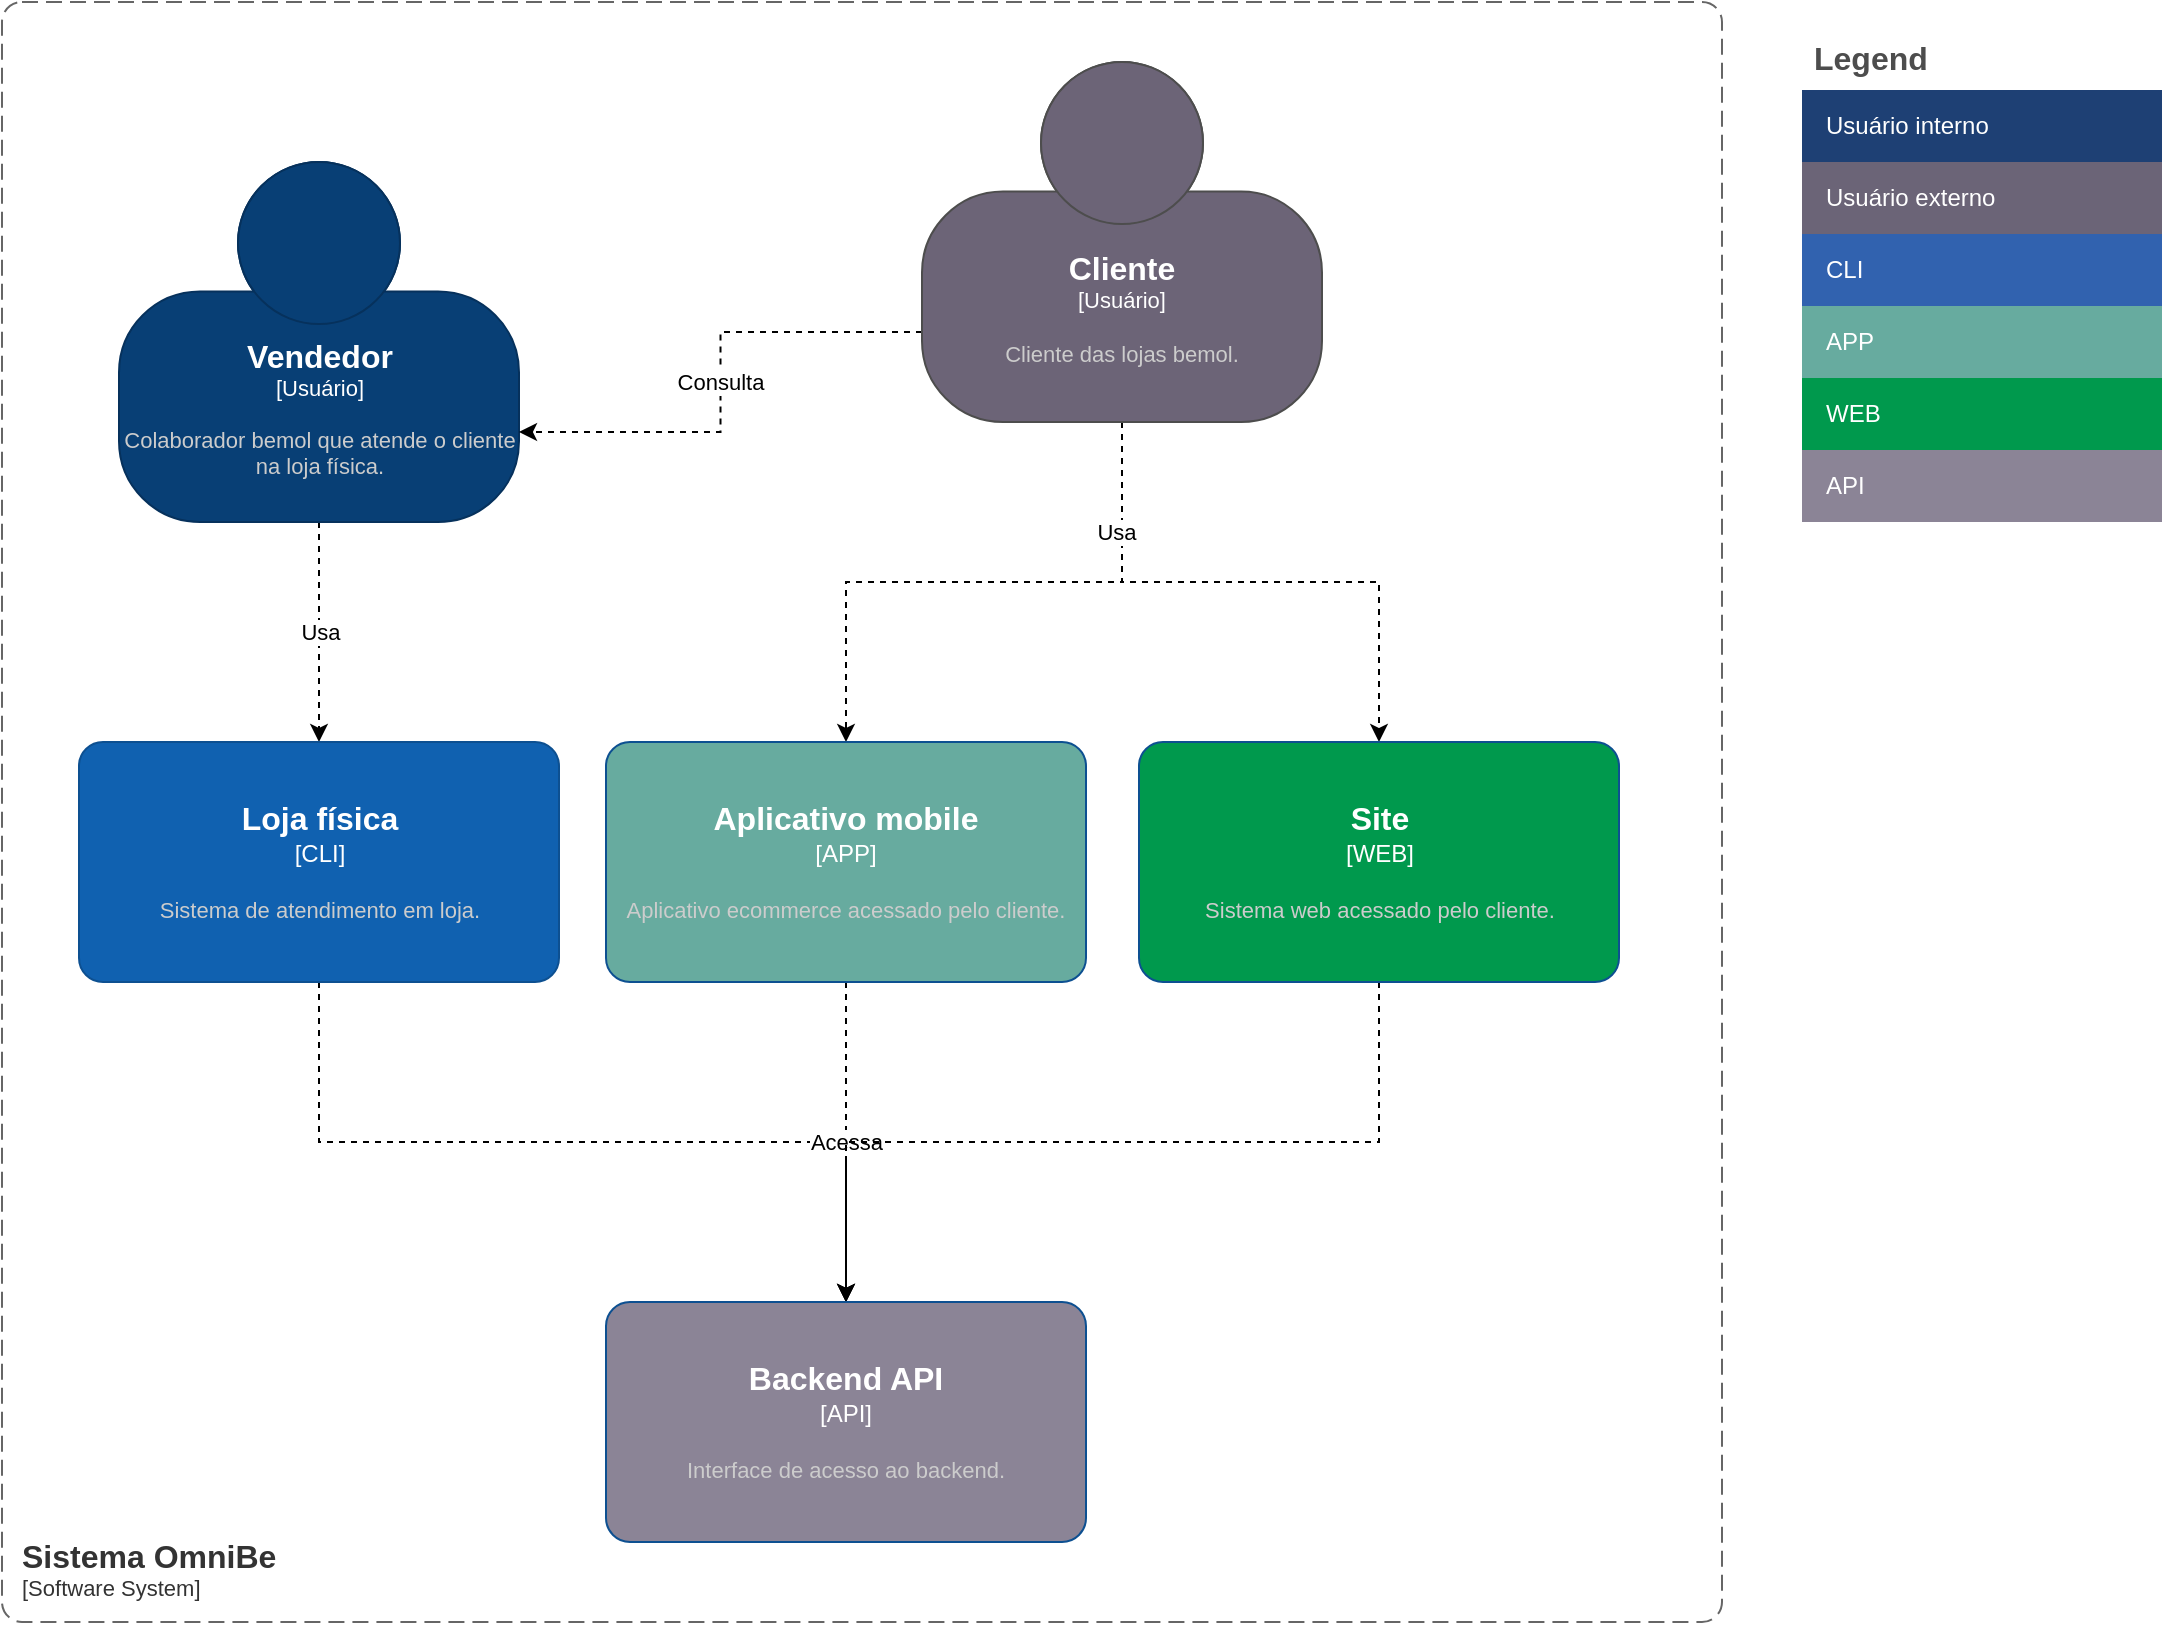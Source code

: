 <mxfile version="20.8.10" type="device" pages="2"><diagram name="Contexto" id="2Sg_0qX1LGdTYfwoYbcA"><mxGraphModel dx="1434" dy="844" grid="1" gridSize="10" guides="1" tooltips="1" connect="1" arrows="1" fold="1" page="1" pageScale="1" pageWidth="827" pageHeight="1169" math="0" shadow="0"><root><mxCell id="0"/><mxCell id="1" parent="0"/><mxCell id="n_OD804MzNMxrAsIn5s2-7" value="Usa" style="edgeStyle=orthogonalEdgeStyle;rounded=0;orthogonalLoop=1;jettySize=auto;html=1;dashed=1;" parent="1" source="n_OD804MzNMxrAsIn5s2-2" target="n_OD804MzNMxrAsIn5s2-4" edge="1"><mxGeometry relative="1" as="geometry"/></mxCell><object placeholders="1" c4Name="Vendedor" c4Type="Usuário" c4Description="Colaborador bemol que atende o cliente na loja física." label="&lt;font style=&quot;font-size: 16px&quot;&gt;&lt;b&gt;%c4Name%&lt;/b&gt;&lt;/font&gt;&lt;div&gt;[%c4Type%]&lt;/div&gt;&lt;br&gt;&lt;div&gt;&lt;font style=&quot;font-size: 11px&quot;&gt;&lt;font color=&quot;#cccccc&quot;&gt;%c4Description%&lt;/font&gt;&lt;/div&gt;" id="n_OD804MzNMxrAsIn5s2-2"><mxCell style="html=1;fontSize=11;dashed=0;whiteSpace=wrap;fillColor=#083F75;strokeColor=#06315C;fontColor=#ffffff;shape=mxgraph.c4.person2;align=center;metaEdit=1;points=[[0.5,0,0],[1,0.5,0],[1,0.75,0],[0.75,1,0],[0.5,1,0],[0.25,1,0],[0,0.75,0],[0,0.5,0]];resizable=0;" parent="1" vertex="1"><mxGeometry x="88.5" y="120" width="200" height="180" as="geometry"/></mxCell></object><mxCell id="n_OD804MzNMxrAsIn5s2-8" style="edgeStyle=orthogonalEdgeStyle;rounded=0;orthogonalLoop=1;jettySize=auto;html=1;entryX=0.5;entryY=0;entryDx=0;entryDy=0;entryPerimeter=0;dashed=1;" parent="1" source="n_OD804MzNMxrAsIn5s2-3" target="n_OD804MzNMxrAsIn5s2-5" edge="1"><mxGeometry relative="1" as="geometry"/></mxCell><mxCell id="n_OD804MzNMxrAsIn5s2-9" style="edgeStyle=orthogonalEdgeStyle;rounded=0;orthogonalLoop=1;jettySize=auto;html=1;exitX=0.5;exitY=1;exitDx=0;exitDy=0;exitPerimeter=0;dashed=1;" parent="1" source="n_OD804MzNMxrAsIn5s2-3" target="n_OD804MzNMxrAsIn5s2-6" edge="1"><mxGeometry relative="1" as="geometry"/></mxCell><mxCell id="n_OD804MzNMxrAsIn5s2-13" value="Usa" style="edgeLabel;html=1;align=center;verticalAlign=middle;resizable=0;points=[];" parent="n_OD804MzNMxrAsIn5s2-9" vertex="1" connectable="0"><mxGeometry x="-0.618" y="-3" relative="1" as="geometry"><mxPoint as="offset"/></mxGeometry></mxCell><mxCell id="n_OD804MzNMxrAsIn5s2-10" value="Consulta" style="edgeStyle=orthogonalEdgeStyle;rounded=0;orthogonalLoop=1;jettySize=auto;html=1;exitX=0;exitY=0.75;exitDx=0;exitDy=0;exitPerimeter=0;entryX=1;entryY=0.75;entryDx=0;entryDy=0;entryPerimeter=0;dashed=1;" parent="1" source="n_OD804MzNMxrAsIn5s2-3" target="n_OD804MzNMxrAsIn5s2-2" edge="1"><mxGeometry relative="1" as="geometry"/></mxCell><object placeholders="1" c4Name="Cliente" c4Type="Usuário" c4Description="Cliente das lojas bemol." label="&lt;font style=&quot;font-size: 16px&quot;&gt;&lt;b&gt;%c4Name%&lt;/b&gt;&lt;/font&gt;&lt;div&gt;[%c4Type%]&lt;/div&gt;&lt;br&gt;&lt;div&gt;&lt;font style=&quot;font-size: 11px&quot;&gt;&lt;font color=&quot;#cccccc&quot;&gt;%c4Description%&lt;/font&gt;&lt;/div&gt;" id="n_OD804MzNMxrAsIn5s2-3"><mxCell style="html=1;fontSize=11;dashed=0;whiteSpace=wrap;fillColor=#6C6477;strokeColor=#4D4D4D;fontColor=#ffffff;shape=mxgraph.c4.person2;align=center;metaEdit=1;points=[[0.5,0,0],[1,0.5,0],[1,0.75,0],[0.75,1,0],[0.5,1,0],[0.25,1,0],[0,0.75,0],[0,0.5,0]];resizable=0;" parent="1" vertex="1"><mxGeometry x="490" y="70" width="200" height="180" as="geometry"/></mxCell></object><mxCell id="n_OD804MzNMxrAsIn5s2-15" value="" style="edgeStyle=orthogonalEdgeStyle;rounded=0;orthogonalLoop=1;jettySize=auto;html=1;exitX=0.5;exitY=1;exitDx=0;exitDy=0;exitPerimeter=0;entryX=0.5;entryY=0;entryDx=0;entryDy=0;entryPerimeter=0;dashed=1;" parent="1" source="n_OD804MzNMxrAsIn5s2-4" target="n_OD804MzNMxrAsIn5s2-14" edge="1"><mxGeometry relative="1" as="geometry"/></mxCell><object placeholders="1" c4Name="Loja física" c4Type="CLI" c4Description="Sistema de atendimento em loja." label="&lt;font style=&quot;font-size: 16px&quot;&gt;&lt;b&gt;%c4Name%&lt;/b&gt;&lt;/font&gt;&lt;div&gt;[%c4Type%]&lt;/div&gt;&lt;br&gt;&lt;div&gt;&lt;font style=&quot;font-size: 11px&quot;&gt;&lt;font color=&quot;#cccccc&quot;&gt;%c4Description%&lt;/font&gt;&lt;/div&gt;" id="n_OD804MzNMxrAsIn5s2-4"><mxCell style="rounded=1;whiteSpace=wrap;html=1;labelBackgroundColor=none;fillColor=#1061B0;fontColor=#ffffff;align=center;arcSize=10;strokeColor=#0D5091;metaEdit=1;resizable=0;points=[[0.25,0,0],[0.5,0,0],[0.75,0,0],[1,0.25,0],[1,0.5,0],[1,0.75,0],[0.75,1,0],[0.5,1,0],[0.25,1,0],[0,0.75,0],[0,0.5,0],[0,0.25,0]];" parent="1" vertex="1"><mxGeometry x="68.5" y="410" width="240" height="120" as="geometry"/></mxCell></object><mxCell id="n_OD804MzNMxrAsIn5s2-16" value="Acessa" style="edgeStyle=orthogonalEdgeStyle;rounded=0;orthogonalLoop=1;jettySize=auto;html=1;exitX=0.5;exitY=1;exitDx=0;exitDy=0;exitPerimeter=0;dashed=1;" parent="1" source="n_OD804MzNMxrAsIn5s2-5" target="n_OD804MzNMxrAsIn5s2-14" edge="1"><mxGeometry relative="1" as="geometry"/></mxCell><object placeholders="1" c4Name="Aplicativo mobile" c4Type="APP" c4Description="Aplicativo ecommerce acessado pelo cliente." label="&lt;font style=&quot;font-size: 16px&quot;&gt;&lt;b&gt;%c4Name%&lt;/b&gt;&lt;/font&gt;&lt;div&gt;[%c4Type%]&lt;/div&gt;&lt;br&gt;&lt;div&gt;&lt;font style=&quot;font-size: 11px&quot;&gt;&lt;font color=&quot;#cccccc&quot;&gt;%c4Description%&lt;/font&gt;&lt;/div&gt;" id="n_OD804MzNMxrAsIn5s2-5"><mxCell style="rounded=1;whiteSpace=wrap;html=1;labelBackgroundColor=none;fillColor=#67AB9F;fontColor=#ffffff;align=center;arcSize=10;strokeColor=#0D5091;metaEdit=1;resizable=0;points=[[0.25,0,0],[0.5,0,0],[0.75,0,0],[1,0.25,0],[1,0.5,0],[1,0.75,0],[0.75,1,0],[0.5,1,0],[0.25,1,0],[0,0.75,0],[0,0.5,0],[0,0.25,0]];" parent="1" vertex="1"><mxGeometry x="332" y="410" width="240" height="120" as="geometry"/></mxCell></object><mxCell id="n_OD804MzNMxrAsIn5s2-17" value="" style="edgeStyle=orthogonalEdgeStyle;rounded=0;orthogonalLoop=1;jettySize=auto;html=1;exitX=0.5;exitY=1;exitDx=0;exitDy=0;exitPerimeter=0;entryX=0.5;entryY=0;entryDx=0;entryDy=0;entryPerimeter=0;dashed=1;" parent="1" source="n_OD804MzNMxrAsIn5s2-6" target="n_OD804MzNMxrAsIn5s2-14" edge="1"><mxGeometry relative="1" as="geometry"/></mxCell><object placeholders="1" c4Name="Site" c4Type="WEB" c4Description="Sistema web acessado pelo cliente." label="&lt;font style=&quot;font-size: 16px&quot;&gt;&lt;b&gt;%c4Name%&lt;/b&gt;&lt;/font&gt;&lt;div&gt;[%c4Type%]&lt;/div&gt;&lt;br&gt;&lt;div&gt;&lt;font style=&quot;font-size: 11px&quot;&gt;&lt;font color=&quot;#cccccc&quot;&gt;%c4Description%&lt;/font&gt;&lt;/div&gt;" id="n_OD804MzNMxrAsIn5s2-6"><mxCell style="rounded=1;whiteSpace=wrap;html=1;labelBackgroundColor=none;fillColor=#00994D;fontColor=#ffffff;align=center;arcSize=10;strokeColor=#0D5091;metaEdit=1;resizable=0;points=[[0.25,0,0],[0.5,0,0],[0.75,0,0],[1,0.25,0],[1,0.5,0],[1,0.75,0],[0.75,1,0],[0.5,1,0],[0.25,1,0],[0,0.75,0],[0,0.5,0],[0,0.25,0]];" parent="1" vertex="1"><mxGeometry x="598.5" y="410" width="240" height="120" as="geometry"/></mxCell></object><object placeholders="1" c4Name="Backend API" c4Type="API" c4Description="Interface de acesso ao backend." label="&lt;font style=&quot;font-size: 16px&quot;&gt;&lt;b&gt;%c4Name%&lt;/b&gt;&lt;/font&gt;&lt;div&gt;[%c4Type%]&lt;/div&gt;&lt;br&gt;&lt;div&gt;&lt;font style=&quot;font-size: 11px&quot;&gt;&lt;font color=&quot;#cccccc&quot;&gt;%c4Description%&lt;/font&gt;&lt;/div&gt;" link="data:page/id,efz4EovcManSVRCEYJfD" id="n_OD804MzNMxrAsIn5s2-14"><mxCell style="rounded=1;whiteSpace=wrap;html=1;labelBackgroundColor=none;fillColor=#8B8496;fontColor=#ffffff;align=center;arcSize=10;strokeColor=#0D5091;metaEdit=1;resizable=0;points=[[0.25,0,0],[0.5,0,0],[0.75,0,0],[1,0.25,0],[1,0.5,0],[1,0.75,0],[0.75,1,0],[0.5,1,0],[0.25,1,0],[0,0.75,0],[0,0.5,0],[0,0.25,0]];" parent="1" vertex="1"><mxGeometry x="332" y="690" width="240" height="120" as="geometry"/></mxCell></object><mxCell id="n_OD804MzNMxrAsIn5s2-20" value="Legend" style="shape=table;startSize=30;container=1;collapsible=0;childLayout=tableLayout;fontSize=16;align=left;verticalAlign=top;fillColor=none;strokeColor=none;fontColor=#4D4D4D;fontStyle=1;spacingLeft=6;spacing=0;resizable=0;strokeWidth=1;" parent="1" vertex="1"><mxGeometry x="930" y="54" width="180" height="246" as="geometry"/></mxCell><mxCell id="n_OD804MzNMxrAsIn5s2-21" value="" style="shape=tableRow;horizontal=0;startSize=0;swimlaneHead=0;swimlaneBody=0;strokeColor=inherit;top=0;left=0;bottom=0;right=0;collapsible=0;dropTarget=0;fillColor=none;points=[[0,0.5],[1,0.5]];portConstraint=eastwest;fontSize=12;" parent="n_OD804MzNMxrAsIn5s2-20" vertex="1"><mxGeometry y="30" width="180" height="36" as="geometry"/></mxCell><mxCell id="n_OD804MzNMxrAsIn5s2-22" value="Usuário interno" style="shape=partialRectangle;html=1;whiteSpace=wrap;connectable=0;strokeColor=inherit;overflow=hidden;fillColor=#1E4074;top=0;left=0;bottom=0;right=0;pointerEvents=1;fontSize=12;align=left;fontColor=#FFFFFF;gradientColor=none;spacingLeft=10;spacingRight=4;" parent="n_OD804MzNMxrAsIn5s2-21" vertex="1"><mxGeometry width="180" height="36" as="geometry"><mxRectangle width="180" height="36" as="alternateBounds"/></mxGeometry></mxCell><mxCell id="n_OD804MzNMxrAsIn5s2-29" value="" style="shape=tableRow;horizontal=0;startSize=0;swimlaneHead=0;swimlaneBody=0;strokeColor=inherit;top=0;left=0;bottom=0;right=0;collapsible=0;dropTarget=0;fillColor=none;points=[[0,0.5],[1,0.5]];portConstraint=eastwest;fontSize=12;" parent="n_OD804MzNMxrAsIn5s2-20" vertex="1"><mxGeometry y="66" width="180" height="36" as="geometry"/></mxCell><mxCell id="n_OD804MzNMxrAsIn5s2-30" value="Usuário externo" style="shape=partialRectangle;html=1;whiteSpace=wrap;connectable=0;strokeColor=inherit;overflow=hidden;fillColor=#6b6477;top=0;left=0;bottom=0;right=0;pointerEvents=1;fontSize=12;align=left;fontColor=#FFFFFF;gradientColor=none;spacingLeft=10;spacingRight=4;" parent="n_OD804MzNMxrAsIn5s2-29" vertex="1"><mxGeometry width="180" height="36" as="geometry"><mxRectangle width="180" height="36" as="alternateBounds"/></mxGeometry></mxCell><mxCell id="n_OD804MzNMxrAsIn5s2-23" value="" style="shape=tableRow;horizontal=0;startSize=0;swimlaneHead=0;swimlaneBody=0;strokeColor=inherit;top=0;left=0;bottom=0;right=0;collapsible=0;dropTarget=0;fillColor=none;points=[[0,0.5],[1,0.5]];portConstraint=eastwest;fontSize=12;" parent="n_OD804MzNMxrAsIn5s2-20" vertex="1"><mxGeometry y="102" width="180" height="36" as="geometry"/></mxCell><mxCell id="n_OD804MzNMxrAsIn5s2-24" value="CLI" style="shape=partialRectangle;html=1;whiteSpace=wrap;connectable=0;strokeColor=inherit;overflow=hidden;fillColor=#3162AF;top=0;left=0;bottom=0;right=0;pointerEvents=1;fontSize=12;align=left;fontColor=#FFFFFF;gradientColor=none;spacingLeft=10;spacingRight=4;" parent="n_OD804MzNMxrAsIn5s2-23" vertex="1"><mxGeometry width="180" height="36" as="geometry"><mxRectangle width="180" height="36" as="alternateBounds"/></mxGeometry></mxCell><mxCell id="n_OD804MzNMxrAsIn5s2-25" value="" style="shape=tableRow;horizontal=0;startSize=0;swimlaneHead=0;swimlaneBody=0;strokeColor=inherit;top=0;left=0;bottom=0;right=0;collapsible=0;dropTarget=0;fillColor=none;points=[[0,0.5],[1,0.5]];portConstraint=eastwest;fontSize=12;" parent="n_OD804MzNMxrAsIn5s2-20" vertex="1"><mxGeometry y="138" width="180" height="36" as="geometry"/></mxCell><mxCell id="n_OD804MzNMxrAsIn5s2-26" value="APP" style="shape=partialRectangle;html=1;whiteSpace=wrap;connectable=0;strokeColor=inherit;overflow=hidden;fillColor=#67AB9F;top=0;left=0;bottom=0;right=0;pointerEvents=1;fontSize=12;align=left;fontColor=#FFFFFF;gradientColor=none;spacingLeft=10;spacingRight=4;" parent="n_OD804MzNMxrAsIn5s2-25" vertex="1"><mxGeometry width="180" height="36" as="geometry"><mxRectangle width="180" height="36" as="alternateBounds"/></mxGeometry></mxCell><mxCell id="n_OD804MzNMxrAsIn5s2-33" value="" style="shape=tableRow;horizontal=0;startSize=0;swimlaneHead=0;swimlaneBody=0;strokeColor=inherit;top=0;left=0;bottom=0;right=0;collapsible=0;dropTarget=0;fillColor=none;points=[[0,0.5],[1,0.5]];portConstraint=eastwest;fontSize=12;" parent="n_OD804MzNMxrAsIn5s2-20" vertex="1"><mxGeometry y="174" width="180" height="36" as="geometry"/></mxCell><mxCell id="n_OD804MzNMxrAsIn5s2-34" value="WEB" style="shape=partialRectangle;html=1;whiteSpace=wrap;connectable=0;strokeColor=inherit;overflow=hidden;fillColor=#00994D;top=0;left=0;bottom=0;right=0;pointerEvents=1;fontSize=12;align=left;fontColor=#FFFFFF;gradientColor=none;spacingLeft=10;spacingRight=4;" parent="n_OD804MzNMxrAsIn5s2-33" vertex="1"><mxGeometry width="180" height="36" as="geometry"><mxRectangle width="180" height="36" as="alternateBounds"/></mxGeometry></mxCell><mxCell id="n_OD804MzNMxrAsIn5s2-31" value="" style="shape=tableRow;horizontal=0;startSize=0;swimlaneHead=0;swimlaneBody=0;strokeColor=inherit;top=0;left=0;bottom=0;right=0;collapsible=0;dropTarget=0;fillColor=none;points=[[0,0.5],[1,0.5]];portConstraint=eastwest;fontSize=12;" parent="n_OD804MzNMxrAsIn5s2-20" vertex="1"><mxGeometry y="210" width="180" height="36" as="geometry"/></mxCell><mxCell id="n_OD804MzNMxrAsIn5s2-32" value="API" style="shape=partialRectangle;html=1;whiteSpace=wrap;connectable=0;strokeColor=inherit;overflow=hidden;fillColor=#8b8496;top=0;left=0;bottom=0;right=0;pointerEvents=1;fontSize=12;align=left;fontColor=#FFFFFF;gradientColor=none;spacingLeft=10;spacingRight=4;" parent="n_OD804MzNMxrAsIn5s2-31" vertex="1"><mxGeometry width="180" height="36" as="geometry"><mxRectangle width="180" height="36" as="alternateBounds"/></mxGeometry></mxCell><object placeholders="1" c4Name="Sistema OmniBe" c4Type="SystemScopeBoundary" c4Application="Software System" label="&lt;font style=&quot;font-size: 16px&quot;&gt;&lt;b&gt;&lt;div style=&quot;text-align: left&quot;&gt;%c4Name%&lt;/div&gt;&lt;/b&gt;&lt;/font&gt;&lt;div style=&quot;text-align: left&quot;&gt;[%c4Application%]&lt;/div&gt;" id="n_OD804MzNMxrAsIn5s2-37"><mxCell style="rounded=1;fontSize=11;whiteSpace=wrap;html=1;dashed=1;arcSize=20;fillColor=none;strokeColor=#666666;fontColor=#333333;labelBackgroundColor=none;align=left;verticalAlign=bottom;labelBorderColor=none;spacingTop=0;spacing=10;dashPattern=8 4;metaEdit=1;rotatable=0;perimeter=rectanglePerimeter;noLabel=0;labelPadding=0;allowArrows=0;connectable=0;expand=0;recursiveResize=0;editable=1;pointerEvents=0;absoluteArcSize=1;points=[[0.25,0,0],[0.5,0,0],[0.75,0,0],[1,0.25,0],[1,0.5,0],[1,0.75,0],[0.75,1,0],[0.5,1,0],[0.25,1,0],[0,0.75,0],[0,0.5,0],[0,0.25,0]];strokeWidth=1;" parent="1" vertex="1"><mxGeometry x="30" y="40" width="860" height="810" as="geometry"/></mxCell></object></root></mxGraphModel></diagram><diagram id="efz4EovcManSVRCEYJfD" name="Backend API"><mxGraphModel dx="1434" dy="844" grid="1" gridSize="10" guides="1" tooltips="1" connect="1" arrows="1" fold="1" page="1" pageScale="1" pageWidth="827" pageHeight="1169" math="0" shadow="0"><root><mxCell id="0"/><mxCell id="1" parent="0"/><object placeholders="1" c4Type="DB" c4Container="Container" c4Technology="MySQL" c4Description="Base de dados compartilhada entre os canais de acesso. Contendo os mesmos dados de usuários e produtos para todas as plataformas." label="&lt;font style=&quot;font-size: 16px&quot;&gt;&lt;b&gt;%c4Type%&lt;/b&gt;&lt;/font&gt;&lt;div&gt;[%c4Container%:&amp;nbsp;%c4Technology%]&lt;/div&gt;&lt;br&gt;&lt;div&gt;&lt;font style=&quot;font-size: 11px&quot;&gt;&lt;font color=&quot;#E6E6E6&quot;&gt;%c4Description%&lt;/font&gt;&lt;/div&gt;" id="puoD345ZjyUF6sJrbHyM-1"><mxCell style="shape=cylinder3;size=10;whiteSpace=wrap;html=1;boundedLbl=1;rounded=0;labelBackgroundColor=none;fillColor=#EA6B66;fontSize=12;fontColor=#ffffff;align=center;strokeColor=#0E7DAD;metaEdit=1;points=[[0.5,0,0],[1,0.25,0],[1,0.5,0],[1,0.75,0],[0.5,1,0],[0,0.75,0],[0,0.5,0],[0,0.25,0]];resizable=0;strokeWidth=1;" parent="1" vertex="1"><mxGeometry x="587" y="870" width="240" height="120" as="geometry"/></mxCell></object><mxCell id="GS-dJAZ281fbipNI3XYY-5" value="JS" style="edgeStyle=orthogonalEdgeStyle;rounded=0;orthogonalLoop=1;jettySize=auto;html=1;exitX=0.75;exitY=1;exitDx=0;exitDy=0;exitPerimeter=0;entryX=0.5;entryY=0;entryDx=0;entryDy=0;entryPerimeter=0;dashed=1;" parent="1" source="puoD345ZjyUF6sJrbHyM-2" target="puoD345ZjyUF6sJrbHyM-1" edge="1"><mxGeometry relative="1" as="geometry"><mxPoint as="offset"/></mxGeometry></mxCell><mxCell id="GS-dJAZ281fbipNI3XYY-7" value="HTTPS (JSON)" style="edgeStyle=orthogonalEdgeStyle;rounded=0;orthogonalLoop=1;jettySize=auto;html=1;exitX=0.25;exitY=1;exitDx=0;exitDy=0;exitPerimeter=0;entryX=0.5;entryY=0;entryDx=0;entryDy=0;entryPerimeter=0;dashed=1;" parent="1" source="puoD345ZjyUF6sJrbHyM-2" target="GS-dJAZ281fbipNI3XYY-6" edge="1"><mxGeometry relative="1" as="geometry"/></mxCell><object placeholders="1" c4Name="Backend API" c4Type="Container" c4Technology="NodeJS" c4Description="Interface de acesso ao backend." label="&lt;font style=&quot;font-size: 16px&quot;&gt;&lt;b&gt;%c4Name%&lt;/b&gt;&lt;/font&gt;&lt;div&gt;[%c4Type%: %c4Technology%]&lt;/div&gt;&lt;br&gt;&lt;div&gt;&lt;font style=&quot;font-size: 11px&quot;&gt;&lt;font color=&quot;#E6E6E6&quot;&gt;%c4Description%&lt;/font&gt;&lt;/div&gt;" id="puoD345ZjyUF6sJrbHyM-2"><mxCell style="rounded=1;whiteSpace=wrap;html=1;fontSize=11;labelBackgroundColor=none;fillColor=#67AB9F;fontColor=#ffffff;align=center;arcSize=10;strokeColor=#0E7DAD;metaEdit=1;resizable=0;points=[[0.25,0,0],[0.5,0,0],[0.75,0,0],[1,0.25,0],[1,0.5,0],[1,0.75,0],[0.75,1,0],[0.5,1,0],[0.25,1,0],[0,0.75,0],[0,0.5,0],[0,0.25,0]];strokeWidth=1;" parent="1" vertex="1"><mxGeometry x="390" y="670" width="240" height="120" as="geometry"/></mxCell></object><mxCell id="GS-dJAZ281fbipNI3XYY-2" value="Acessa" style="edgeStyle=orthogonalEdgeStyle;rounded=0;orthogonalLoop=1;jettySize=auto;html=1;exitX=0.5;exitY=1;exitDx=0;exitDy=0;exitPerimeter=0;entryX=0.5;entryY=0;entryDx=0;entryDy=0;entryPerimeter=0;dashed=1;" parent="1" source="6RWO3nPRho-_JZ973tYS-1" target="bisekKfKD3aszrHr6YCk-3" edge="1"><mxGeometry relative="1" as="geometry"/></mxCell><object placeholders="1" c4Name="Vendedor" c4Type="Usuário" c4Description="Colaborador bemol que atende o cliente na loja física." label="&lt;font style=&quot;font-size: 16px&quot;&gt;&lt;b&gt;%c4Name%&lt;/b&gt;&lt;/font&gt;&lt;div&gt;[%c4Type%]&lt;/div&gt;&lt;br&gt;&lt;div&gt;&lt;font style=&quot;font-size: 11px&quot;&gt;&lt;font color=&quot;#cccccc&quot;&gt;%c4Description%&lt;/font&gt;&lt;/div&gt;" id="6RWO3nPRho-_JZ973tYS-1"><mxCell style="html=1;fontSize=11;dashed=0;whiteSpace=wrap;fillColor=#083F75;strokeColor=#06315C;fontColor=#ffffff;shape=mxgraph.c4.person2;align=center;metaEdit=1;points=[[0.5,0,0],[1,0.5,0],[1,0.75,0],[0.75,1,0],[0.5,1,0],[0.25,1,0],[0,0.75,0],[0,0.5,0]];resizable=0;" parent="1" vertex="1"><mxGeometry x="130" y="40" width="200" height="180" as="geometry"/></mxCell></object><mxCell id="GS-dJAZ281fbipNI3XYY-1" value="Consulta" style="edgeStyle=orthogonalEdgeStyle;rounded=0;orthogonalLoop=1;jettySize=auto;html=1;exitX=0;exitY=0.75;exitDx=0;exitDy=0;exitPerimeter=0;dashed=1;entryX=1;entryY=0.75;entryDx=0;entryDy=0;entryPerimeter=0;" parent="1" source="6RWO3nPRho-_JZ973tYS-2" target="6RWO3nPRho-_JZ973tYS-1" edge="1"><mxGeometry relative="1" as="geometry"/></mxCell><mxCell id="GS-dJAZ281fbipNI3XYY-3" value="" style="edgeStyle=orthogonalEdgeStyle;rounded=0;orthogonalLoop=1;jettySize=auto;html=1;exitX=0.5;exitY=1;exitDx=0;exitDy=0;exitPerimeter=0;dashed=1;" parent="1" source="6RWO3nPRho-_JZ973tYS-2" target="6RWO3nPRho-_JZ973tYS-3" edge="1"><mxGeometry relative="1" as="geometry"/></mxCell><mxCell id="bisekKfKD3aszrHr6YCk-4" style="edgeStyle=orthogonalEdgeStyle;rounded=0;orthogonalLoop=1;jettySize=auto;html=1;exitX=0.5;exitY=1;exitDx=0;exitDy=0;exitPerimeter=0;entryX=0.5;entryY=0;entryDx=0;entryDy=0;entryPerimeter=0;fontFamily=Helvetica;fontSize=12;fontColor=#ffffff;dashed=1;" edge="1" parent="1" source="6RWO3nPRho-_JZ973tYS-2" target="Y0K-XVjIHhZjU9TFW40B-1"><mxGeometry relative="1" as="geometry"><mxPoint x="710" y="370.0" as="targetPoint"/></mxGeometry></mxCell><object placeholders="1" c4Name="Cliente" c4Type="Usuário" c4Description="Cliente das lojas bemol." label="&lt;font style=&quot;font-size: 16px&quot;&gt;&lt;b&gt;%c4Name%&lt;/b&gt;&lt;/font&gt;&lt;div&gt;[%c4Type%]&lt;/div&gt;&lt;br&gt;&lt;div&gt;&lt;font style=&quot;font-size: 11px&quot;&gt;&lt;font color=&quot;#cccccc&quot;&gt;%c4Description%&lt;/font&gt;&lt;/div&gt;" id="6RWO3nPRho-_JZ973tYS-2"><mxCell style="html=1;fontSize=11;dashed=0;whiteSpace=wrap;fillColor=#6C6477;strokeColor=#4D4D4D;fontColor=#ffffff;shape=mxgraph.c4.person2;align=center;metaEdit=1;points=[[0.5,0,0],[1,0.5,0],[1,0.75,0],[0.75,1,0],[0.5,1,0],[0.25,1,0],[0,0.75,0],[0,0.5,0]];resizable=0;" parent="1" vertex="1"><mxGeometry x="550" y="40" width="200" height="180" as="geometry"/></mxCell></object><mxCell id="GS-dJAZ281fbipNI3XYY-4" value="HTTPS (JSON)" style="edgeStyle=orthogonalEdgeStyle;rounded=0;orthogonalLoop=1;jettySize=auto;html=1;dashed=1;" parent="1" source="6RWO3nPRho-_JZ973tYS-3" target="puoD345ZjyUF6sJrbHyM-2" edge="1"><mxGeometry relative="1" as="geometry"/></mxCell><object placeholders="1" c4Type="Web APP" c4Container="Container" c4Technology="React" c4Description="Sistema web acessado pelo cliente." label="&lt;font style=&quot;font-size: 16px&quot;&gt;&lt;b&gt;%c4Type%&lt;/b&gt;&lt;/font&gt;&lt;div&gt;[%c4Container%:&amp;nbsp;%c4Technology%]&lt;/div&gt;&lt;br&gt;&lt;div&gt;&lt;font style=&quot;font-size: 11px&quot;&gt;&lt;font color=&quot;#E6E6E6&quot;&gt;%c4Description%&lt;/font&gt;&lt;/div&gt;" id="6RWO3nPRho-_JZ973tYS-3"><mxCell style="shape=mxgraph.c4.webBrowserContainer2;whiteSpace=wrap;html=1;boundedLbl=1;rounded=0;labelBackgroundColor=none;strokeColor=#118ACD;fillColor=#23A2D9;strokeColor=#118ACD;strokeColor2=#0E7DAD;fontSize=12;fontColor=#ffffff;align=center;metaEdit=1;points=[[0.5,0,0],[1,0.25,0],[1,0.5,0],[1,0.75,0],[0.5,1,0],[0,0.75,0],[0,0.5,0],[0,0.25,0]];resizable=0;strokeWidth=1;" parent="1" vertex="1"><mxGeometry x="390" y="360" width="240" height="160" as="geometry"/></mxCell></object><object placeholders="1" c4Name="ViaCep API" c4Type="Container" c4Technology="Externa" c4Description="Api para validação e retorno de endereços através do cep." label="&lt;font style=&quot;font-size: 16px&quot;&gt;&lt;b&gt;%c4Name%&lt;/b&gt;&lt;/font&gt;&lt;div&gt;[%c4Type%: %c4Technology%]&lt;/div&gt;&lt;br&gt;&lt;div&gt;&lt;font style=&quot;font-size: 11px&quot;&gt;&lt;font color=&quot;#E6E6E6&quot;&gt;%c4Description%&lt;/font&gt;&lt;/div&gt;" id="GS-dJAZ281fbipNI3XYY-6"><mxCell style="rounded=1;whiteSpace=wrap;html=1;fontSize=11;labelBackgroundColor=none;fillColor=#00994D;fontColor=#ffffff;align=center;arcSize=10;strokeColor=#0E7DAD;metaEdit=1;resizable=0;points=[[0.25,0,0],[0.5,0,0],[0.75,0,0],[1,0.25,0],[1,0.5,0],[1,0.75,0],[0.75,1,0],[0.5,1,0],[0.25,1,0],[0,0.75,0],[0,0.5,0],[0,0.25,0]];strokeWidth=1;" parent="1" vertex="1"><mxGeometry x="210" y="870" width="240" height="120" as="geometry"/></mxCell></object><mxCell id="upD9DoZZoaAA8Y46XO8j-1" value="Legend" style="shape=table;startSize=30;container=1;collapsible=0;childLayout=tableLayout;fontSize=16;align=left;verticalAlign=top;fillColor=none;strokeColor=none;fontColor=#4D4D4D;fontStyle=1;spacingLeft=6;spacing=0;resizable=0;strokeWidth=1;" parent="1" vertex="1"><mxGeometry x="1030" y="50" width="180" height="289" as="geometry"/></mxCell><mxCell id="upD9DoZZoaAA8Y46XO8j-2" value="" style="shape=tableRow;horizontal=0;startSize=0;swimlaneHead=0;swimlaneBody=0;strokeColor=inherit;top=0;left=0;bottom=0;right=0;collapsible=0;dropTarget=0;fillColor=none;points=[[0,0.5],[1,0.5]];portConstraint=eastwest;fontSize=12;" parent="upD9DoZZoaAA8Y46XO8j-1" vertex="1"><mxGeometry y="30" width="180" height="43" as="geometry"/></mxCell><mxCell id="upD9DoZZoaAA8Y46XO8j-3" value="Usuário interno" style="shape=partialRectangle;html=1;whiteSpace=wrap;connectable=0;strokeColor=inherit;overflow=hidden;fillColor=#1E4074;top=0;left=0;bottom=0;right=0;pointerEvents=1;fontSize=12;align=left;fontColor=#FFFFFF;gradientColor=none;spacingLeft=10;spacingRight=4;" parent="upD9DoZZoaAA8Y46XO8j-2" vertex="1"><mxGeometry width="180" height="43" as="geometry"><mxRectangle width="180" height="43" as="alternateBounds"/></mxGeometry></mxCell><mxCell id="upD9DoZZoaAA8Y46XO8j-4" value="" style="shape=tableRow;horizontal=0;startSize=0;swimlaneHead=0;swimlaneBody=0;strokeColor=inherit;top=0;left=0;bottom=0;right=0;collapsible=0;dropTarget=0;fillColor=none;points=[[0,0.5],[1,0.5]];portConstraint=eastwest;fontSize=12;" parent="upD9DoZZoaAA8Y46XO8j-1" vertex="1"><mxGeometry y="73" width="180" height="43" as="geometry"/></mxCell><mxCell id="upD9DoZZoaAA8Y46XO8j-5" value="Usuário externo" style="shape=partialRectangle;html=1;whiteSpace=wrap;connectable=0;strokeColor=inherit;overflow=hidden;fillColor=#6b6477;top=0;left=0;bottom=0;right=0;pointerEvents=1;fontSize=12;align=left;fontColor=#FFFFFF;gradientColor=none;spacingLeft=10;spacingRight=4;" parent="upD9DoZZoaAA8Y46XO8j-4" vertex="1"><mxGeometry width="180" height="43" as="geometry"><mxRectangle width="180" height="43" as="alternateBounds"/></mxGeometry></mxCell><mxCell id="upD9DoZZoaAA8Y46XO8j-6" value="" style="shape=tableRow;horizontal=0;startSize=0;swimlaneHead=0;swimlaneBody=0;strokeColor=inherit;top=0;left=0;bottom=0;right=0;collapsible=0;dropTarget=0;fillColor=none;points=[[0,0.5],[1,0.5]];portConstraint=eastwest;fontSize=12;" parent="upD9DoZZoaAA8Y46XO8j-1" vertex="1"><mxGeometry y="116" width="180" height="44" as="geometry"/></mxCell><mxCell id="upD9DoZZoaAA8Y46XO8j-7" value="Interface" style="shape=partialRectangle;html=1;whiteSpace=wrap;connectable=0;strokeColor=inherit;overflow=hidden;fillColor=#23A2D9;top=0;left=0;bottom=0;right=0;pointerEvents=1;fontSize=12;align=left;fontColor=#FFFFFF;gradientColor=none;spacingLeft=10;spacingRight=4;" parent="upD9DoZZoaAA8Y46XO8j-6" vertex="1"><mxGeometry width="180" height="44" as="geometry"><mxRectangle width="180" height="44" as="alternateBounds"/></mxGeometry></mxCell><mxCell id="upD9DoZZoaAA8Y46XO8j-8" value="" style="shape=tableRow;horizontal=0;startSize=0;swimlaneHead=0;swimlaneBody=0;strokeColor=inherit;top=0;left=0;bottom=0;right=0;collapsible=0;dropTarget=0;fillColor=none;points=[[0,0.5],[1,0.5]];portConstraint=eastwest;fontSize=12;" parent="upD9DoZZoaAA8Y46XO8j-1" vertex="1"><mxGeometry y="160" width="180" height="43" as="geometry"/></mxCell><mxCell id="upD9DoZZoaAA8Y46XO8j-9" value="API interna" style="shape=partialRectangle;html=1;whiteSpace=wrap;connectable=0;strokeColor=inherit;overflow=hidden;fillColor=#67AB9F;top=0;left=0;bottom=0;right=0;pointerEvents=1;fontSize=12;align=left;fontColor=#FFFFFF;gradientColor=none;spacingLeft=10;spacingRight=4;" parent="upD9DoZZoaAA8Y46XO8j-8" vertex="1"><mxGeometry width="180" height="43" as="geometry"><mxRectangle width="180" height="43" as="alternateBounds"/></mxGeometry></mxCell><mxCell id="upD9DoZZoaAA8Y46XO8j-10" value="" style="shape=tableRow;horizontal=0;startSize=0;swimlaneHead=0;swimlaneBody=0;strokeColor=inherit;top=0;left=0;bottom=0;right=0;collapsible=0;dropTarget=0;fillColor=none;points=[[0,0.5],[1,0.5]];portConstraint=eastwest;fontSize=12;" parent="upD9DoZZoaAA8Y46XO8j-1" vertex="1"><mxGeometry y="203" width="180" height="43" as="geometry"/></mxCell><mxCell id="upD9DoZZoaAA8Y46XO8j-11" value="API externa" style="shape=partialRectangle;html=1;whiteSpace=wrap;connectable=0;strokeColor=inherit;overflow=hidden;fillColor=#00994D;top=0;left=0;bottom=0;right=0;pointerEvents=1;fontSize=12;align=left;fontColor=#FFFFFF;gradientColor=none;spacingLeft=10;spacingRight=4;" parent="upD9DoZZoaAA8Y46XO8j-10" vertex="1"><mxGeometry width="180" height="43" as="geometry"><mxRectangle width="180" height="43" as="alternateBounds"/></mxGeometry></mxCell><mxCell id="upD9DoZZoaAA8Y46XO8j-14" value="" style="shape=tableRow;horizontal=0;startSize=0;swimlaneHead=0;swimlaneBody=0;strokeColor=inherit;top=0;left=0;bottom=0;right=0;collapsible=0;dropTarget=0;fillColor=none;points=[[0,0.5],[1,0.5]];portConstraint=eastwest;fontSize=12;" parent="upD9DoZZoaAA8Y46XO8j-1" vertex="1"><mxGeometry y="246" width="180" height="43" as="geometry"/></mxCell><mxCell id="upD9DoZZoaAA8Y46XO8j-15" value="Database" style="shape=partialRectangle;html=1;whiteSpace=wrap;connectable=0;strokeColor=inherit;overflow=hidden;fillColor=#EA6B66;top=0;left=0;bottom=0;right=0;pointerEvents=1;fontSize=12;align=left;fontColor=#FFFFFF;gradientColor=none;spacingLeft=10;spacingRight=4;" parent="upD9DoZZoaAA8Y46XO8j-14" vertex="1"><mxGeometry width="180" height="43" as="geometry"><mxRectangle width="180" height="43" as="alternateBounds"/></mxGeometry></mxCell><mxCell id="bisekKfKD3aszrHr6YCk-2" value="" style="html=1;verticalLabelPosition=bottom;align=center;labelBackgroundColor=#ffffff;verticalAlign=top;strokeWidth=2;strokeColor=#0080F0;shadow=0;dashed=0;shape=mxgraph.ios7.icons.smartphone;rounded=0;fontFamily=Helvetica;fontSize=12;fontColor=#ffffff;fillColor=#23A2D9;rotation=0;" vertex="1" parent="1"><mxGeometry x="920" y="410" width="60" height="110" as="geometry"/></mxCell><mxCell id="Y0K-XVjIHhZjU9TFW40B-3" value="&lt;font color=&quot;#000000&quot;&gt;HTTPS (JSON)&lt;/font&gt;" style="edgeStyle=orthogonalEdgeStyle;rounded=0;orthogonalLoop=1;jettySize=auto;html=1;exitX=0.5;exitY=1;exitDx=0;exitDy=0;exitPerimeter=0;entryX=0;entryY=0.5;entryDx=0;entryDy=0;entryPerimeter=0;dashed=1;fontFamily=Helvetica;fontSize=12;fontColor=#ffffff;" edge="1" parent="1" source="bisekKfKD3aszrHr6YCk-3" target="puoD345ZjyUF6sJrbHyM-2"><mxGeometry relative="1" as="geometry"/></mxCell><object placeholders="1" c4Type="Loja física" c4Container="Container" c4Technology="React ou Java" c4Description="Sistema de atendimento em loja." label="&lt;font style=&quot;font-size: 16px&quot;&gt;&lt;b&gt;%c4Type%&lt;/b&gt;&lt;/font&gt;&lt;div&gt;[%c4Container%:&amp;nbsp;%c4Technology%]&lt;/div&gt;&lt;br&gt;&lt;div&gt;&lt;font style=&quot;font-size: 11px&quot;&gt;&lt;font color=&quot;#E6E6E6&quot;&gt;%c4Description%&lt;/font&gt;&lt;/div&gt;" id="bisekKfKD3aszrHr6YCk-3"><mxCell style="shape=mxgraph.c4.webBrowserContainer2;whiteSpace=wrap;html=1;boundedLbl=1;rounded=0;labelBackgroundColor=none;strokeColor=#118ACD;fillColor=#23A2D9;strokeColor=#118ACD;strokeColor2=#0E7DAD;fontSize=12;fontColor=#ffffff;align=center;metaEdit=1;points=[[0.5,0,0],[1,0.25,0],[1,0.5,0],[1,0.75,0],[0.5,1,0],[0,0.75,0],[0,0.5,0],[0,0.25,0]];resizable=0;fontFamily=Helvetica;" vertex="1" parent="1"><mxGeometry x="110" y="360" width="240" height="160" as="geometry"/></mxCell></object><mxCell id="Y0K-XVjIHhZjU9TFW40B-4" value="&lt;font color=&quot;#000000&quot;&gt;HTTPS (JSON)&lt;br&gt;&lt;/font&gt;" style="edgeStyle=orthogonalEdgeStyle;rounded=0;orthogonalLoop=1;jettySize=auto;html=1;exitX=0.5;exitY=1;exitDx=0;exitDy=0;exitPerimeter=0;entryX=1;entryY=0.5;entryDx=0;entryDy=0;entryPerimeter=0;dashed=1;fontFamily=Helvetica;fontSize=12;fontColor=#ffffff;" edge="1" parent="1" source="Y0K-XVjIHhZjU9TFW40B-1" target="puoD345ZjyUF6sJrbHyM-2"><mxGeometry relative="1" as="geometry"/></mxCell><object placeholders="1" c4Type="Mobile APP" c4Container="Container" c4Technology="React Native" c4Description="Aplicativo ecommerce acessado pelo cliente." label="&lt;font style=&quot;font-size: 16px&quot;&gt;&lt;b&gt;%c4Type%&lt;/b&gt;&lt;/font&gt;&lt;div&gt;[%c4Container%:&amp;nbsp;%c4Technology%]&lt;/div&gt;&lt;br&gt;&lt;div&gt;&lt;font style=&quot;font-size: 11px&quot;&gt;&lt;font color=&quot;#E6E6E6&quot;&gt;%c4Description%&lt;/font&gt;&lt;/div&gt;" id="Y0K-XVjIHhZjU9TFW40B-1"><mxCell style="shape=mxgraph.c4.webBrowserContainer2;whiteSpace=wrap;html=1;boundedLbl=1;rounded=0;labelBackgroundColor=none;strokeColor=#118ACD;fillColor=#23A2D9;strokeColor=#118ACD;strokeColor2=#0E7DAD;fontSize=12;fontColor=#ffffff;align=center;metaEdit=1;points=[[0.5,0,0],[1,0.25,0],[1,0.5,0],[1,0.75,0],[0.5,1,0],[0,0.75,0],[0,0.5,0],[0,0.25,0]];resizable=0;fontFamily=Helvetica;" vertex="1" parent="1"><mxGeometry x="670" y="360.0" width="240" height="160" as="geometry"/></mxCell></object></root></mxGraphModel></diagram></mxfile>
